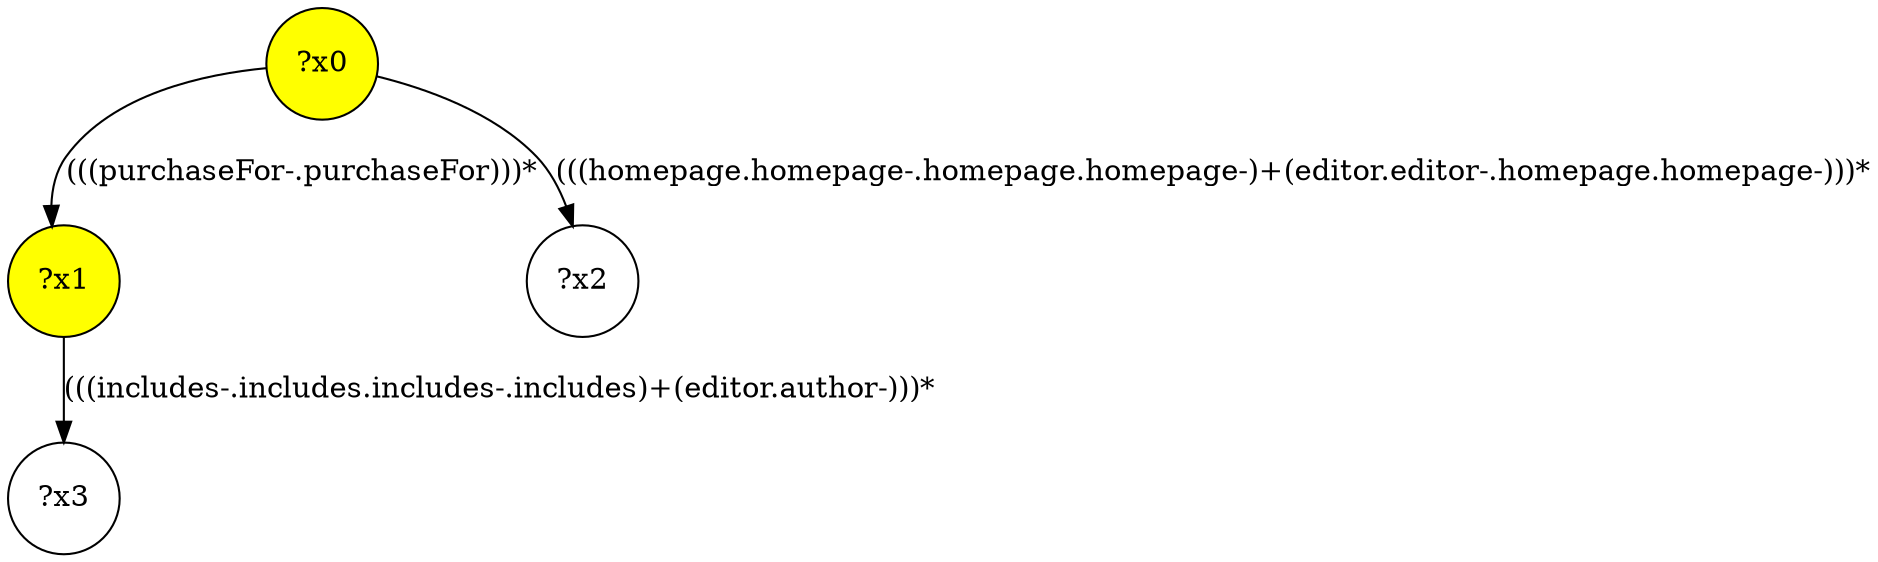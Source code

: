 digraph g {
	x0 [fillcolor="yellow", style="filled," shape=circle, label="?x0"];
	x1 [fillcolor="yellow", style="filled," shape=circle, label="?x1"];
	x0 -> x1 [label="(((purchaseFor-.purchaseFor)))*"];
	x2 [shape=circle, label="?x2"];
	x0 -> x2 [label="(((homepage.homepage-.homepage.homepage-)+(editor.editor-.homepage.homepage-)))*"];
	x3 [shape=circle, label="?x3"];
	x1 -> x3 [label="(((includes-.includes.includes-.includes)+(editor.author-)))*"];
}
